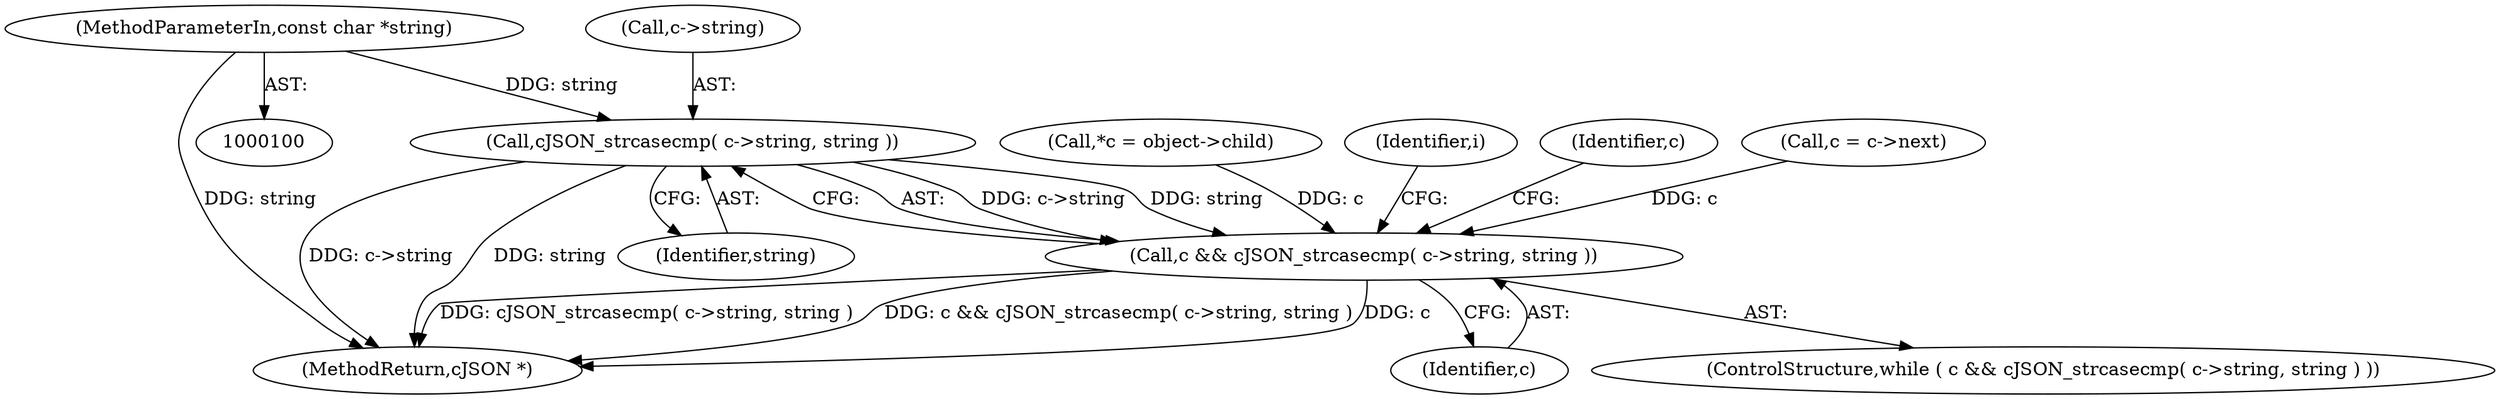 digraph "1_iperf_91f2fa59e8ed80dfbf400add0164ee0e508e412a_19@pointer" {
"1000117" [label="(Call,cJSON_strcasecmp( c->string, string ))"];
"1000102" [label="(MethodParameterIn,const char *string)"];
"1000115" [label="(Call,c && cJSON_strcasecmp( c->string, string ))"];
"1000109" [label="(Call,*c = object->child)"];
"1000124" [label="(Identifier,i)"];
"1000115" [label="(Call,c && cJSON_strcasecmp( c->string, string ))"];
"1000118" [label="(Call,c->string)"];
"1000131" [label="(Identifier,c)"];
"1000102" [label="(MethodParameterIn,const char *string)"];
"1000121" [label="(Identifier,string)"];
"1000117" [label="(Call,cJSON_strcasecmp( c->string, string ))"];
"1000125" [label="(Call,c = c->next)"];
"1000116" [label="(Identifier,c)"];
"1000114" [label="(ControlStructure,while ( c && cJSON_strcasecmp( c->string, string ) ))"];
"1000138" [label="(MethodReturn,cJSON *)"];
"1000117" -> "1000115"  [label="AST: "];
"1000117" -> "1000121"  [label="CFG: "];
"1000118" -> "1000117"  [label="AST: "];
"1000121" -> "1000117"  [label="AST: "];
"1000115" -> "1000117"  [label="CFG: "];
"1000117" -> "1000138"  [label="DDG: c->string"];
"1000117" -> "1000138"  [label="DDG: string"];
"1000117" -> "1000115"  [label="DDG: c->string"];
"1000117" -> "1000115"  [label="DDG: string"];
"1000102" -> "1000117"  [label="DDG: string"];
"1000102" -> "1000100"  [label="AST: "];
"1000102" -> "1000138"  [label="DDG: string"];
"1000115" -> "1000114"  [label="AST: "];
"1000115" -> "1000116"  [label="CFG: "];
"1000116" -> "1000115"  [label="AST: "];
"1000124" -> "1000115"  [label="CFG: "];
"1000131" -> "1000115"  [label="CFG: "];
"1000115" -> "1000138"  [label="DDG: cJSON_strcasecmp( c->string, string )"];
"1000115" -> "1000138"  [label="DDG: c && cJSON_strcasecmp( c->string, string )"];
"1000115" -> "1000138"  [label="DDG: c"];
"1000125" -> "1000115"  [label="DDG: c"];
"1000109" -> "1000115"  [label="DDG: c"];
}

